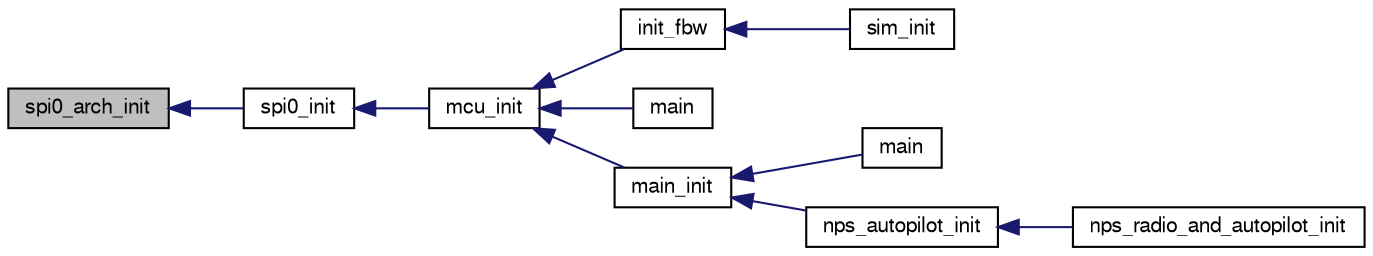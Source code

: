 digraph "spi0_arch_init"
{
  edge [fontname="FreeSans",fontsize="10",labelfontname="FreeSans",labelfontsize="10"];
  node [fontname="FreeSans",fontsize="10",shape=record];
  rankdir="LR";
  Node1 [label="spi0_arch_init",height=0.2,width=0.4,color="black", fillcolor="grey75", style="filled", fontcolor="black"];
  Node1 -> Node2 [dir="back",color="midnightblue",fontsize="10",style="solid",fontname="FreeSans"];
  Node2 [label="spi0_init",height=0.2,width=0.4,color="black", fillcolor="white", style="filled",URL="$group__spi.html#ga2437939c4fca0a4a5a4f79460ed3f731"];
  Node2 -> Node3 [dir="back",color="midnightblue",fontsize="10",style="solid",fontname="FreeSans"];
  Node3 [label="mcu_init",height=0.2,width=0.4,color="black", fillcolor="white", style="filled",URL="$group__mcu__periph.html#ga9af744358ff4b1e3e33d7dd170862f9b",tooltip="Microcontroller peripherals initialization. "];
  Node3 -> Node4 [dir="back",color="midnightblue",fontsize="10",style="solid",fontname="FreeSans"];
  Node4 [label="init_fbw",height=0.2,width=0.4,color="black", fillcolor="white", style="filled",URL="$fixedwing_2main__fbw_8h.html#ad86b7fe577a2414df2c7a5a9222aa45a"];
  Node4 -> Node5 [dir="back",color="midnightblue",fontsize="10",style="solid",fontname="FreeSans"];
  Node5 [label="sim_init",height=0.2,width=0.4,color="black", fillcolor="white", style="filled",URL="$sim__ap_8c.html#a739fbef2e03619a863b4d7fd8d0da157"];
  Node3 -> Node6 [dir="back",color="midnightblue",fontsize="10",style="solid",fontname="FreeSans"];
  Node6 [label="main",height=0.2,width=0.4,color="black", fillcolor="white", style="filled",URL="$lpc21_2uart__tunnel_8c.html#a3c04138a5bfe5d72780bb7e82a18e627"];
  Node3 -> Node7 [dir="back",color="midnightblue",fontsize="10",style="solid",fontname="FreeSans"];
  Node7 [label="main_init",height=0.2,width=0.4,color="black", fillcolor="white", style="filled",URL="$demo__ahrs__actuators_8c.html#afaa8374e20b79aaf7cfcea5ad9467ab1"];
  Node7 -> Node8 [dir="back",color="midnightblue",fontsize="10",style="solid",fontname="FreeSans"];
  Node8 [label="main",height=0.2,width=0.4,color="black", fillcolor="white", style="filled",URL="$demo__ahrs__actuators_8c.html#a840291bc02cba5474a4cb46a9b9566fe"];
  Node7 -> Node9 [dir="back",color="midnightblue",fontsize="10",style="solid",fontname="FreeSans"];
  Node9 [label="nps_autopilot_init",height=0.2,width=0.4,color="black", fillcolor="white", style="filled",URL="$nps__autopilot__rotorcraft_8c.html#a3348493e992edd2442581c1d09446b4b"];
  Node9 -> Node10 [dir="back",color="midnightblue",fontsize="10",style="solid",fontname="FreeSans"];
  Node10 [label="nps_radio_and_autopilot_init",height=0.2,width=0.4,color="black", fillcolor="white", style="filled",URL="$nps__main__hitl_8c.html#a72ef549ee35deec8c017e83d9de38f66"];
}
